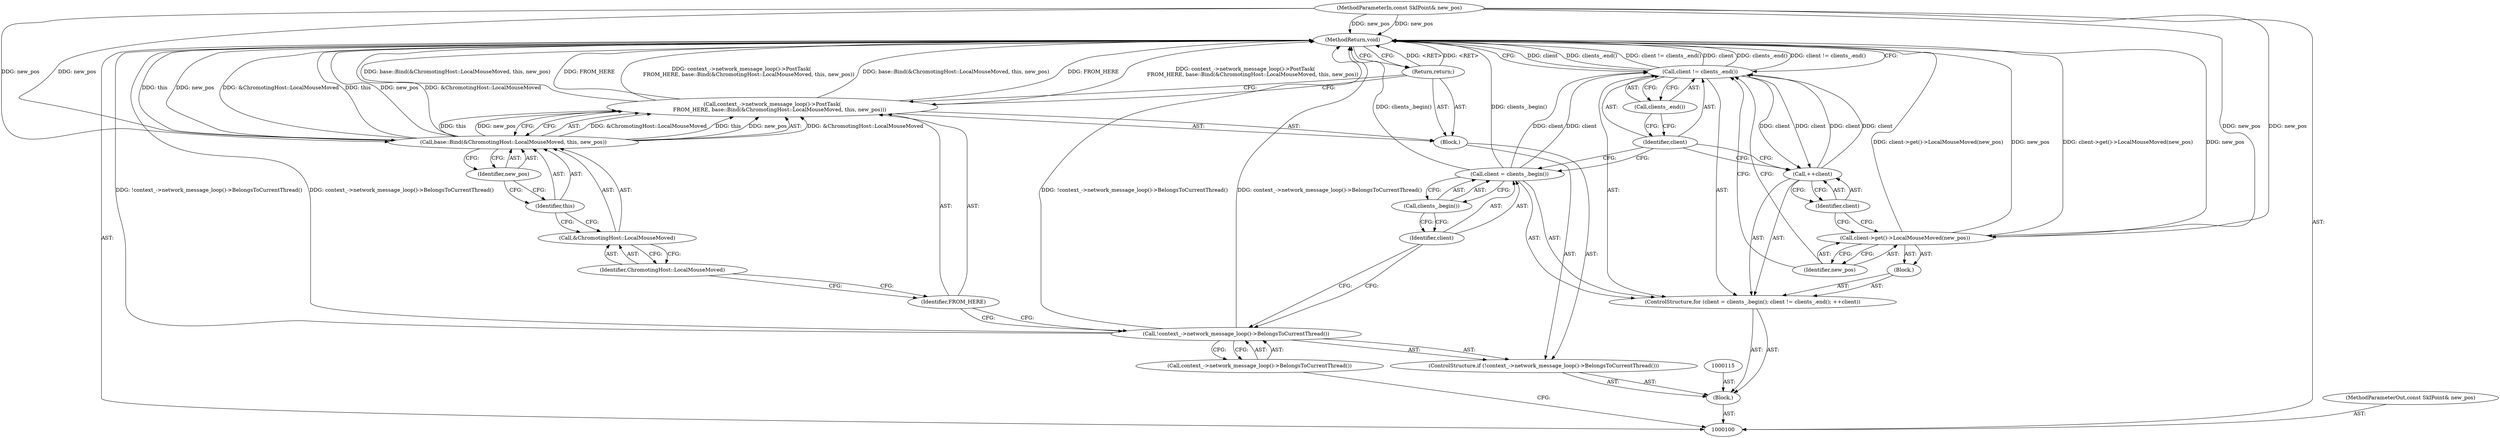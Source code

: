 digraph "0_Chrome_a46bcef82b29d30836a0f26226e3d4aca4fa9612_2" {
"1000128" [label="(MethodReturn,void)"];
"1000101" [label="(MethodParameterIn,const SkIPoint& new_pos)"];
"1000180" [label="(MethodParameterOut,const SkIPoint& new_pos)"];
"1000102" [label="(Block,)"];
"1000127" [label="(Identifier,new_pos)"];
"1000126" [label="(Call,client->get()->LocalMouseMoved(new_pos))"];
"1000103" [label="(ControlStructure,if (!context_->network_message_loop()->BelongsToCurrentThread()))"];
"1000104" [label="(Call,!context_->network_message_loop()->BelongsToCurrentThread())"];
"1000106" [label="(Block,)"];
"1000105" [label="(Call,context_->network_message_loop()->BelongsToCurrentThread())"];
"1000107" [label="(Call,context_->network_message_loop()->PostTask(\n         FROM_HERE, base::Bind(&ChromotingHost::LocalMouseMoved, this, new_pos)))"];
"1000109" [label="(Call,base::Bind(&ChromotingHost::LocalMouseMoved, this, new_pos))"];
"1000110" [label="(Call,&ChromotingHost::LocalMouseMoved)"];
"1000111" [label="(Identifier,ChromotingHost::LocalMouseMoved)"];
"1000112" [label="(Identifier,this)"];
"1000113" [label="(Identifier,new_pos)"];
"1000108" [label="(Identifier,FROM_HERE)"];
"1000114" [label="(Return,return;)"];
"1000119" [label="(Call,clients_.begin())"];
"1000116" [label="(ControlStructure,for (client = clients_.begin(); client != clients_.end(); ++client))"];
"1000120" [label="(Call,client != clients_.end())"];
"1000121" [label="(Identifier,client)"];
"1000122" [label="(Call,clients_.end())"];
"1000123" [label="(Call,++client)"];
"1000124" [label="(Identifier,client)"];
"1000125" [label="(Block,)"];
"1000117" [label="(Call,client = clients_.begin())"];
"1000118" [label="(Identifier,client)"];
"1000128" -> "1000100"  [label="AST: "];
"1000128" -> "1000114"  [label="CFG: "];
"1000128" -> "1000120"  [label="CFG: "];
"1000126" -> "1000128"  [label="DDG: client->get()->LocalMouseMoved(new_pos)"];
"1000126" -> "1000128"  [label="DDG: new_pos"];
"1000107" -> "1000128"  [label="DDG: FROM_HERE"];
"1000107" -> "1000128"  [label="DDG: context_->network_message_loop()->PostTask(\n         FROM_HERE, base::Bind(&ChromotingHost::LocalMouseMoved, this, new_pos))"];
"1000107" -> "1000128"  [label="DDG: base::Bind(&ChromotingHost::LocalMouseMoved, this, new_pos)"];
"1000104" -> "1000128"  [label="DDG: !context_->network_message_loop()->BelongsToCurrentThread()"];
"1000104" -> "1000128"  [label="DDG: context_->network_message_loop()->BelongsToCurrentThread()"];
"1000120" -> "1000128"  [label="DDG: client"];
"1000120" -> "1000128"  [label="DDG: clients_.end()"];
"1000120" -> "1000128"  [label="DDG: client != clients_.end()"];
"1000109" -> "1000128"  [label="DDG: this"];
"1000109" -> "1000128"  [label="DDG: new_pos"];
"1000109" -> "1000128"  [label="DDG: &ChromotingHost::LocalMouseMoved"];
"1000117" -> "1000128"  [label="DDG: clients_.begin()"];
"1000101" -> "1000128"  [label="DDG: new_pos"];
"1000114" -> "1000128"  [label="DDG: <RET>"];
"1000101" -> "1000100"  [label="AST: "];
"1000101" -> "1000128"  [label="DDG: new_pos"];
"1000101" -> "1000109"  [label="DDG: new_pos"];
"1000101" -> "1000126"  [label="DDG: new_pos"];
"1000180" -> "1000100"  [label="AST: "];
"1000102" -> "1000100"  [label="AST: "];
"1000103" -> "1000102"  [label="AST: "];
"1000115" -> "1000102"  [label="AST: "];
"1000116" -> "1000102"  [label="AST: "];
"1000127" -> "1000126"  [label="AST: "];
"1000127" -> "1000120"  [label="CFG: "];
"1000126" -> "1000127"  [label="CFG: "];
"1000126" -> "1000125"  [label="AST: "];
"1000126" -> "1000127"  [label="CFG: "];
"1000127" -> "1000126"  [label="AST: "];
"1000124" -> "1000126"  [label="CFG: "];
"1000126" -> "1000128"  [label="DDG: client->get()->LocalMouseMoved(new_pos)"];
"1000126" -> "1000128"  [label="DDG: new_pos"];
"1000101" -> "1000126"  [label="DDG: new_pos"];
"1000103" -> "1000102"  [label="AST: "];
"1000104" -> "1000103"  [label="AST: "];
"1000106" -> "1000103"  [label="AST: "];
"1000104" -> "1000103"  [label="AST: "];
"1000104" -> "1000105"  [label="CFG: "];
"1000105" -> "1000104"  [label="AST: "];
"1000108" -> "1000104"  [label="CFG: "];
"1000118" -> "1000104"  [label="CFG: "];
"1000104" -> "1000128"  [label="DDG: !context_->network_message_loop()->BelongsToCurrentThread()"];
"1000104" -> "1000128"  [label="DDG: context_->network_message_loop()->BelongsToCurrentThread()"];
"1000106" -> "1000103"  [label="AST: "];
"1000107" -> "1000106"  [label="AST: "];
"1000114" -> "1000106"  [label="AST: "];
"1000105" -> "1000104"  [label="AST: "];
"1000105" -> "1000100"  [label="CFG: "];
"1000104" -> "1000105"  [label="CFG: "];
"1000107" -> "1000106"  [label="AST: "];
"1000107" -> "1000109"  [label="CFG: "];
"1000108" -> "1000107"  [label="AST: "];
"1000109" -> "1000107"  [label="AST: "];
"1000114" -> "1000107"  [label="CFG: "];
"1000107" -> "1000128"  [label="DDG: FROM_HERE"];
"1000107" -> "1000128"  [label="DDG: context_->network_message_loop()->PostTask(\n         FROM_HERE, base::Bind(&ChromotingHost::LocalMouseMoved, this, new_pos))"];
"1000107" -> "1000128"  [label="DDG: base::Bind(&ChromotingHost::LocalMouseMoved, this, new_pos)"];
"1000109" -> "1000107"  [label="DDG: &ChromotingHost::LocalMouseMoved"];
"1000109" -> "1000107"  [label="DDG: this"];
"1000109" -> "1000107"  [label="DDG: new_pos"];
"1000109" -> "1000107"  [label="AST: "];
"1000109" -> "1000113"  [label="CFG: "];
"1000110" -> "1000109"  [label="AST: "];
"1000112" -> "1000109"  [label="AST: "];
"1000113" -> "1000109"  [label="AST: "];
"1000107" -> "1000109"  [label="CFG: "];
"1000109" -> "1000128"  [label="DDG: this"];
"1000109" -> "1000128"  [label="DDG: new_pos"];
"1000109" -> "1000128"  [label="DDG: &ChromotingHost::LocalMouseMoved"];
"1000109" -> "1000107"  [label="DDG: &ChromotingHost::LocalMouseMoved"];
"1000109" -> "1000107"  [label="DDG: this"];
"1000109" -> "1000107"  [label="DDG: new_pos"];
"1000101" -> "1000109"  [label="DDG: new_pos"];
"1000110" -> "1000109"  [label="AST: "];
"1000110" -> "1000111"  [label="CFG: "];
"1000111" -> "1000110"  [label="AST: "];
"1000112" -> "1000110"  [label="CFG: "];
"1000111" -> "1000110"  [label="AST: "];
"1000111" -> "1000108"  [label="CFG: "];
"1000110" -> "1000111"  [label="CFG: "];
"1000112" -> "1000109"  [label="AST: "];
"1000112" -> "1000110"  [label="CFG: "];
"1000113" -> "1000112"  [label="CFG: "];
"1000113" -> "1000109"  [label="AST: "];
"1000113" -> "1000112"  [label="CFG: "];
"1000109" -> "1000113"  [label="CFG: "];
"1000108" -> "1000107"  [label="AST: "];
"1000108" -> "1000104"  [label="CFG: "];
"1000111" -> "1000108"  [label="CFG: "];
"1000114" -> "1000106"  [label="AST: "];
"1000114" -> "1000107"  [label="CFG: "];
"1000128" -> "1000114"  [label="CFG: "];
"1000114" -> "1000128"  [label="DDG: <RET>"];
"1000119" -> "1000117"  [label="AST: "];
"1000119" -> "1000118"  [label="CFG: "];
"1000117" -> "1000119"  [label="CFG: "];
"1000116" -> "1000102"  [label="AST: "];
"1000117" -> "1000116"  [label="AST: "];
"1000120" -> "1000116"  [label="AST: "];
"1000123" -> "1000116"  [label="AST: "];
"1000125" -> "1000116"  [label="AST: "];
"1000120" -> "1000116"  [label="AST: "];
"1000120" -> "1000122"  [label="CFG: "];
"1000121" -> "1000120"  [label="AST: "];
"1000122" -> "1000120"  [label="AST: "];
"1000127" -> "1000120"  [label="CFG: "];
"1000128" -> "1000120"  [label="CFG: "];
"1000120" -> "1000128"  [label="DDG: client"];
"1000120" -> "1000128"  [label="DDG: clients_.end()"];
"1000120" -> "1000128"  [label="DDG: client != clients_.end()"];
"1000117" -> "1000120"  [label="DDG: client"];
"1000123" -> "1000120"  [label="DDG: client"];
"1000120" -> "1000123"  [label="DDG: client"];
"1000121" -> "1000120"  [label="AST: "];
"1000121" -> "1000117"  [label="CFG: "];
"1000121" -> "1000123"  [label="CFG: "];
"1000122" -> "1000121"  [label="CFG: "];
"1000122" -> "1000120"  [label="AST: "];
"1000122" -> "1000121"  [label="CFG: "];
"1000120" -> "1000122"  [label="CFG: "];
"1000123" -> "1000116"  [label="AST: "];
"1000123" -> "1000124"  [label="CFG: "];
"1000124" -> "1000123"  [label="AST: "];
"1000121" -> "1000123"  [label="CFG: "];
"1000123" -> "1000120"  [label="DDG: client"];
"1000120" -> "1000123"  [label="DDG: client"];
"1000124" -> "1000123"  [label="AST: "];
"1000124" -> "1000126"  [label="CFG: "];
"1000123" -> "1000124"  [label="CFG: "];
"1000125" -> "1000116"  [label="AST: "];
"1000126" -> "1000125"  [label="AST: "];
"1000117" -> "1000116"  [label="AST: "];
"1000117" -> "1000119"  [label="CFG: "];
"1000118" -> "1000117"  [label="AST: "];
"1000119" -> "1000117"  [label="AST: "];
"1000121" -> "1000117"  [label="CFG: "];
"1000117" -> "1000128"  [label="DDG: clients_.begin()"];
"1000117" -> "1000120"  [label="DDG: client"];
"1000118" -> "1000117"  [label="AST: "];
"1000118" -> "1000104"  [label="CFG: "];
"1000119" -> "1000118"  [label="CFG: "];
}
